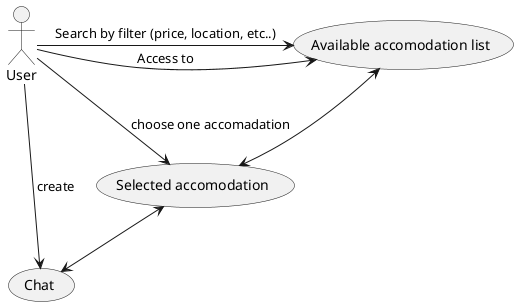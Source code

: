@startuml

Actor "User" as u
(Available accomodation list) as accos
(Selected accomodation) as acco
(Chat) as chat

u -right-> accos : Access to
u -right-> accos : Search by filter (price, location, etc..)

accos <-down-> acco
u -down-> acco : choose one accomadation

u -down-> chat : create
acco <-down-> chat

@enduml
